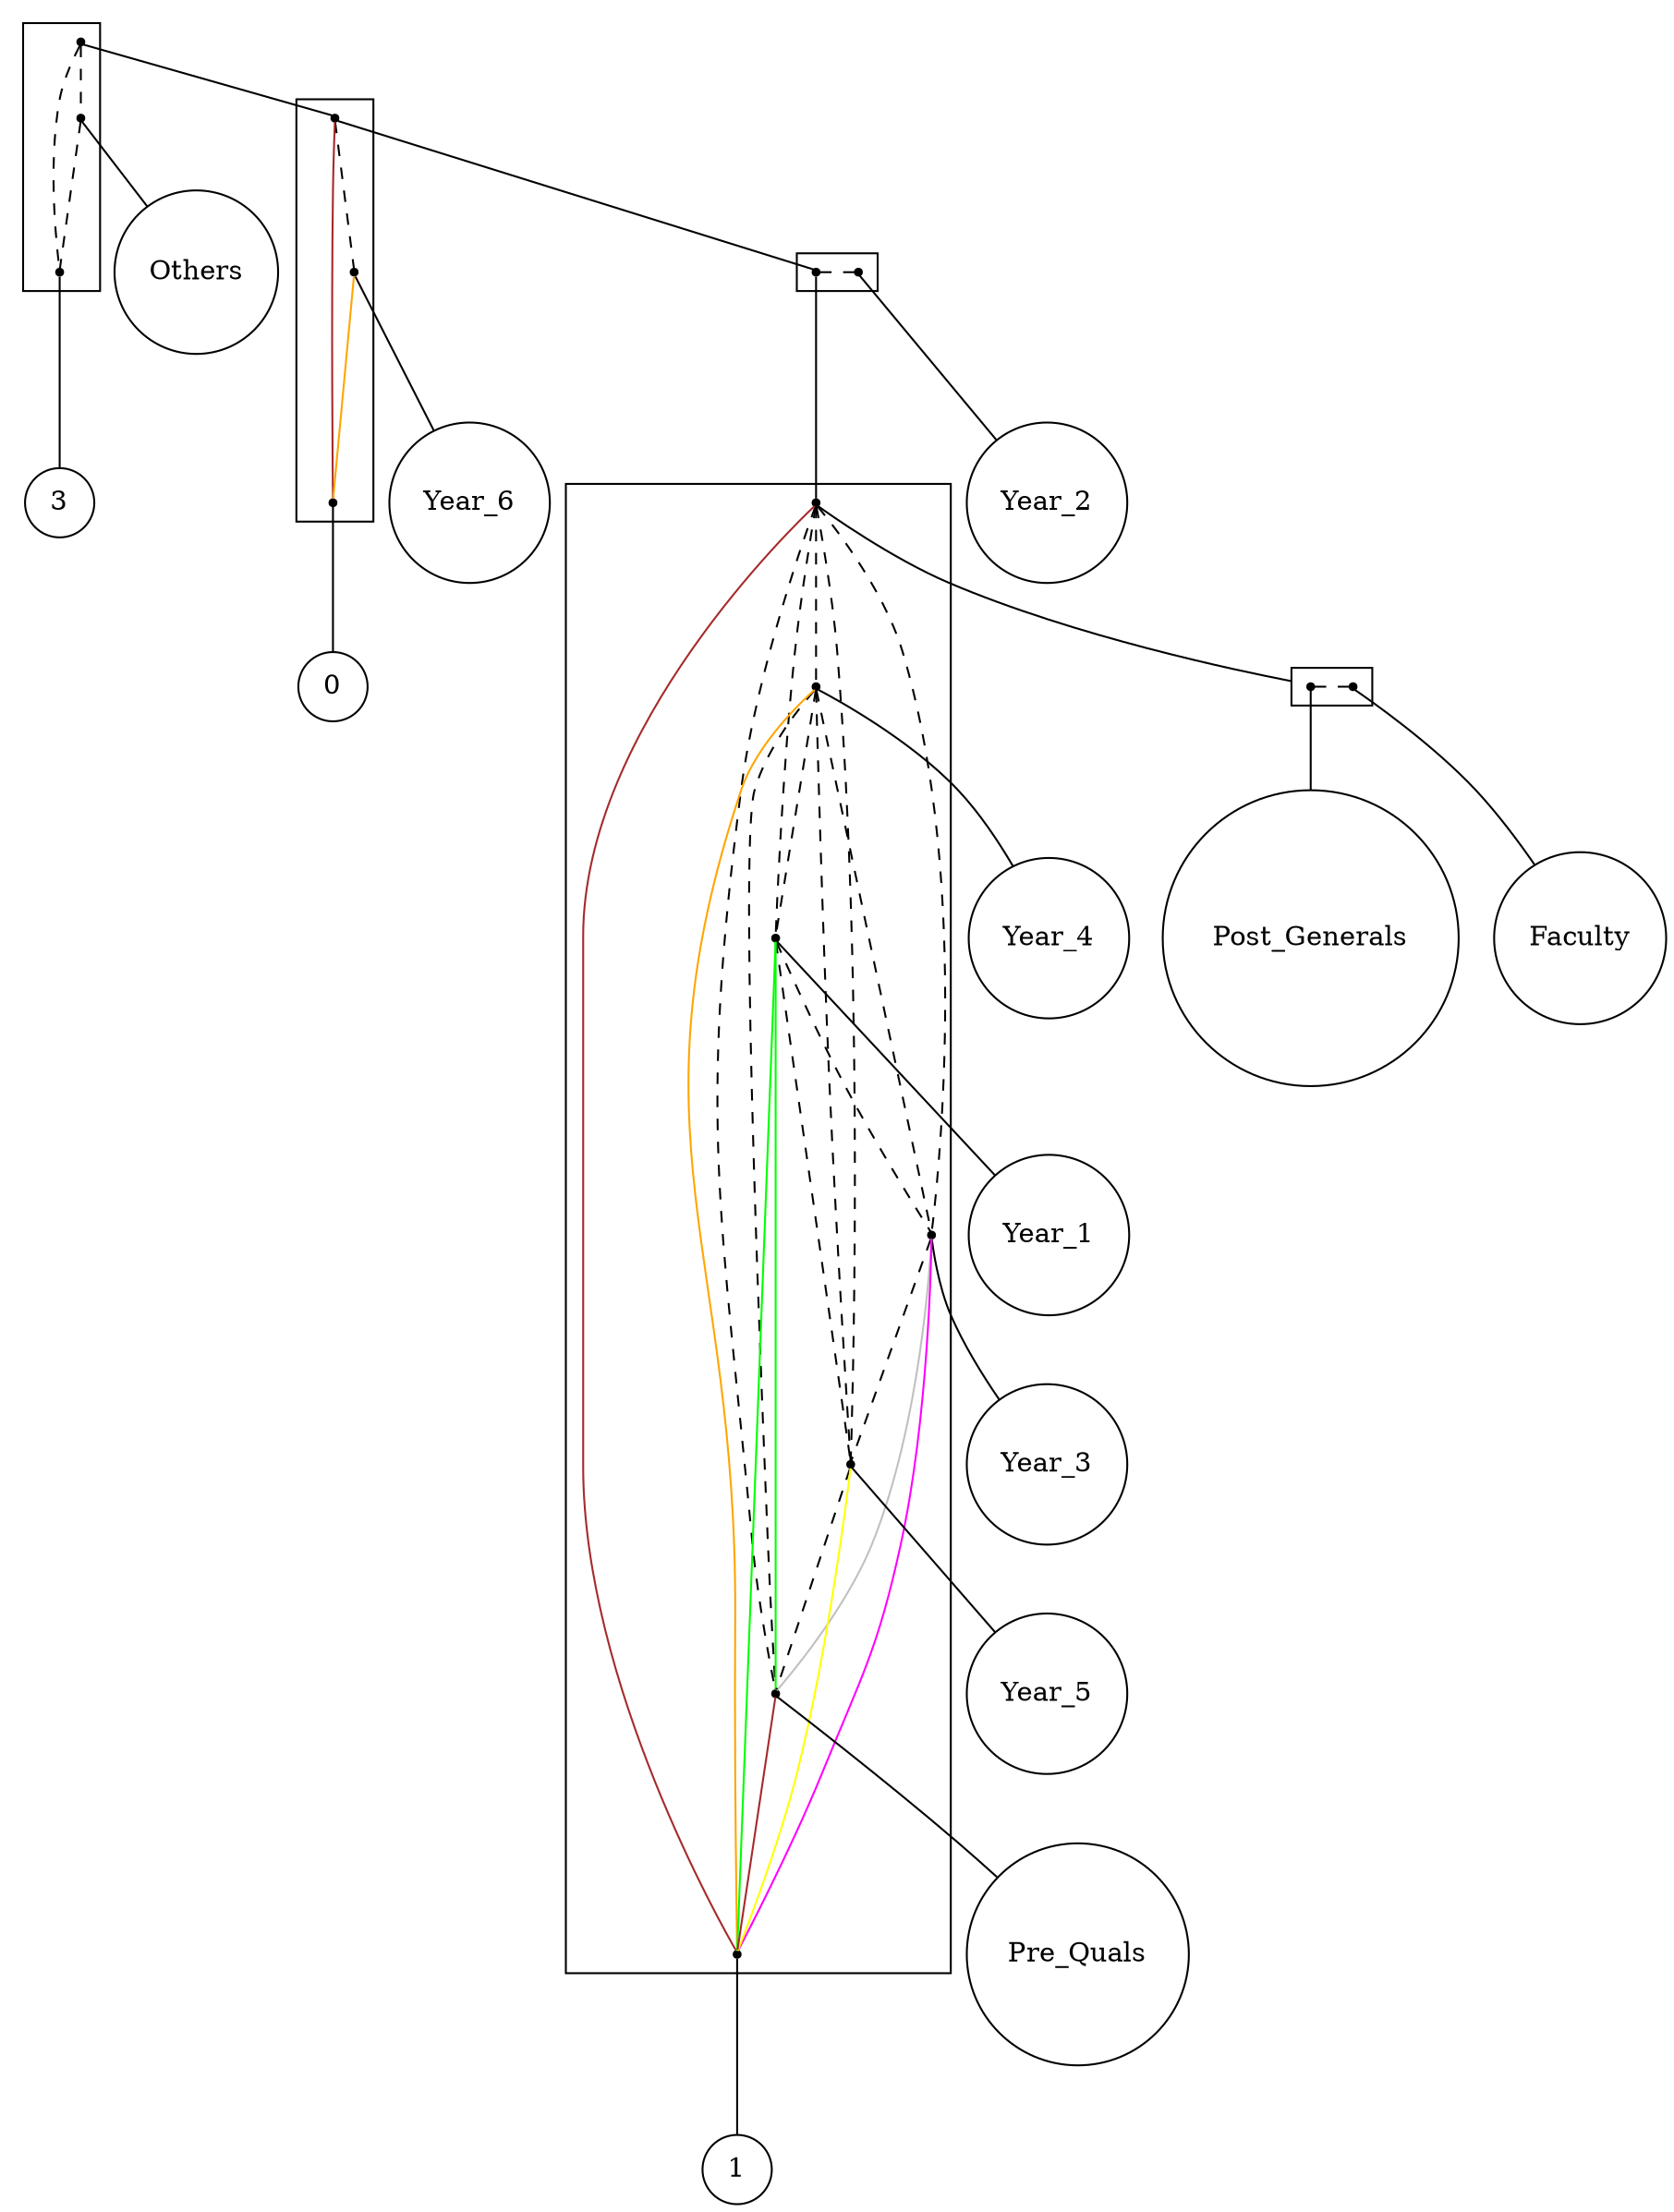 strict digraph "linear_2-structure" {
compound=true;
fontname=Verdana;
fontsize=12;
newrank=true;
node [shape=circle];
Others;
3;
Year_6;
0;
Year_2;
Year_4;
Year_1;
Year_3;
Year_5;
Pre_Quals;
1;
Post_Generals;
Faculty;
subgraph cluster_0Year_3Year_5Pre_QualsYear_6OthersYear_23Year_1Post_Generals1Year_4Faculty {
node [shape=point];
s_Year_2Year_5Year_10Year_4Year_3Post_Generals1Pre_QualsYear_6Faculty -> s_Others  [arrowhead=none, color=black, style=dashed];
s_Year_2Year_5Year_10Year_4Year_3Post_Generals1Pre_QualsYear_6Faculty -> s_3  [arrowhead=none, color=black, style=dashed];
s_Others -> s_3  [arrowhead=none, color=black, style=dashed];
}

subgraph cluster_0Year_3Year_5Pre_QualsYear_6Year_2Year_1Post_Generals1Year_4Faculty {
node [shape=point];
s_Year_2Year_5Year_1Year_4Year_3Post_Generals1Pre_QualsFaculty -> s_Year_6  [arrowhead=none, color=black, style=dashed];
s_Year_2Year_5Year_1Year_4Year_3Post_Generals1Pre_QualsFaculty -> s_0  [arrowhead=none, color=brown, style=solid];
s_Year_6 -> s_0  [arrowhead=none, color=orange, style=solid];
}

subgraph cluster_Year_3Year_5Pre_QualsYear_2Year_1Post_Generals1Year_4Faculty {
rank=same;
node [shape=point];
s_Year_1Year_4Year_3Post_Generals1Year_5Pre_QualsFaculty -> s_Year_2  [arrowhead=none, color=black, style=dashed];
}

subgraph cluster_Year_3Year_5Pre_QualsYear_1Post_Generals1Year_4Faculty {
node [shape=point];
s_Post_GeneralsFaculty -> s_Year_4  [arrowhead=none, color=black, style=dashed];
s_Post_GeneralsFaculty -> s_Year_1  [arrowhead=none, color=black, style=dashed];
s_Post_GeneralsFaculty -> s_Year_3  [arrowhead=none, color=black, style=dashed];
s_Post_GeneralsFaculty -> s_Year_5  [arrowhead=none, color=black, style=dashed];
s_Post_GeneralsFaculty -> s_Pre_Quals  [arrowhead=none, color=black, style=dashed];
s_Post_GeneralsFaculty -> s_1  [arrowhead=none, color=brown, style=solid];
s_Year_4 -> s_Year_1  [arrowhead=none, color=black, style=dashed];
s_Year_4 -> s_Year_3  [arrowhead=none, color=black, style=dashed];
s_Year_4 -> s_Year_5  [arrowhead=none, color=black, style=dashed];
s_Year_4 -> s_Pre_Quals  [arrowhead=none, color=black, style=dashed];
s_Year_4 -> s_1  [arrowhead=none, color=orange, style=solid];
s_Year_1 -> s_Year_3  [arrowhead=none, color=black, style=dashed];
s_Year_1 -> s_Year_5  [arrowhead=none, color=black, style=dashed];
s_Year_1 -> s_Pre_Quals  [arrowhead=none, color=green, style=solid];
s_Year_1 -> s_1  [arrowhead=none, color=green, style=solid];
s_Year_3 -> s_Year_5  [arrowhead=none, color=black, style=dashed];
s_Year_3 -> s_Pre_Quals  [arrowhead=none, color=grey, style=solid];
s_Year_3 -> s_1  [arrowhead=none, color=magenta, style=solid];
s_Year_5 -> s_Pre_Quals  [arrowhead=none, color=black, style=dashed];
s_Year_5 -> s_1  [arrowhead=none, color=yellow, style=solid];
s_Pre_Quals -> s_1  [arrowhead=none, color=brown, style=solid];
}

subgraph cluster_Post_GeneralsFaculty {
rank=same;
node [shape=point];
s_Post_Generals -> s_Faculty  [arrowhead=none, color=black, style=dashed];
}

s_Year_2Year_5Year_10Year_4Year_3Post_Generals1Pre_QualsYear_6Faculty -> s_Year_2Year_5Year_1Year_4Year_3Post_Generals1Pre_QualsFaculty  [arrowhead=none, lhead=cluster_Year_2Year_5Year_10Year_4Year_3Post_Generals1Pre_QualsYear_6Faculty];
s_Others -> Others  [arrowhead=none];
s_3 -> 3  [arrowhead=none];
s_Year_2Year_5Year_1Year_4Year_3Post_Generals1Pre_QualsFaculty -> s_Year_1Year_4Year_3Post_Generals1Year_5Pre_QualsFaculty  [arrowhead=none, lhead=cluster_Year_2Year_5Year_1Year_4Year_3Post_Generals1Pre_QualsFaculty];
s_Year_6 -> Year_6  [arrowhead=none];
s_0 -> 0  [arrowhead=none];
s_Year_1Year_4Year_3Post_Generals1Year_5Pre_QualsFaculty -> s_Post_GeneralsFaculty  [arrowhead=none, lhead=cluster_Year_1Year_4Year_3Post_Generals1Year_5Pre_QualsFaculty];
s_Year_2 -> Year_2  [arrowhead=none];
s_Post_GeneralsFaculty -> s_Post_Generals  [arrowhead=none, lhead=cluster_Post_GeneralsFaculty];
s_Year_4 -> Year_4  [arrowhead=none];
s_Year_1 -> Year_1  [arrowhead=none];
s_Year_3 -> Year_3  [arrowhead=none];
s_Year_5 -> Year_5  [arrowhead=none];
s_Pre_Quals -> Pre_Quals  [arrowhead=none];
s_1 -> 1  [arrowhead=none];
s_Post_Generals -> Post_Generals  [arrowhead=none];
s_Faculty -> Faculty  [arrowhead=none];
}
